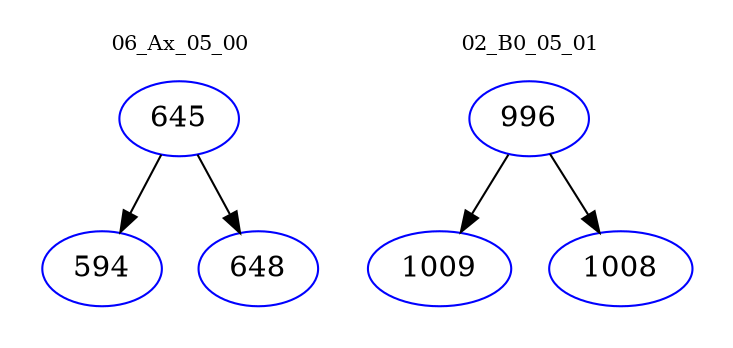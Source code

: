digraph{
subgraph cluster_0 {
color = white
label = "06_Ax_05_00";
fontsize=10;
T0_645 [label="645", color="blue"]
T0_645 -> T0_594 [color="black"]
T0_594 [label="594", color="blue"]
T0_645 -> T0_648 [color="black"]
T0_648 [label="648", color="blue"]
}
subgraph cluster_1 {
color = white
label = "02_B0_05_01";
fontsize=10;
T1_996 [label="996", color="blue"]
T1_996 -> T1_1009 [color="black"]
T1_1009 [label="1009", color="blue"]
T1_996 -> T1_1008 [color="black"]
T1_1008 [label="1008", color="blue"]
}
}
